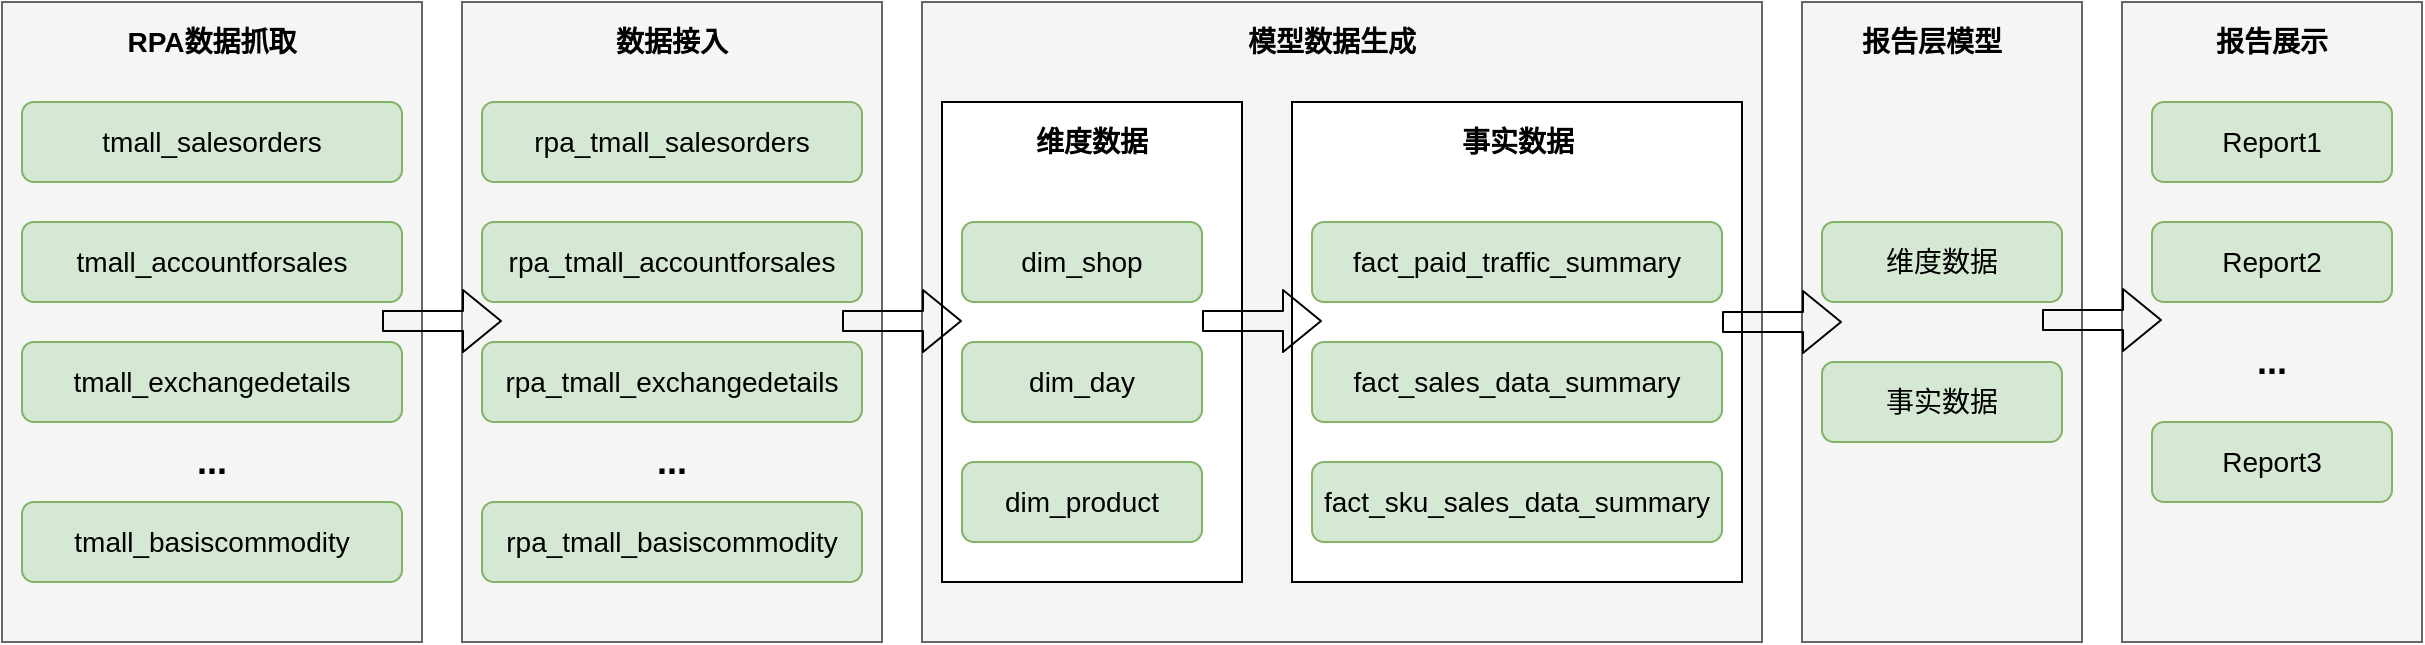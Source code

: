 <mxfile version="10.7.7" type="github"><diagram id="G8xlKCapAXqjzz7Nj8QX" name="Page-1"><mxGraphModel dx="1010" dy="550" grid="1" gridSize="10" guides="1" tooltips="1" connect="1" arrows="1" fold="1" page="1" pageScale="1" pageWidth="827" pageHeight="1169" math="0" shadow="0"><root><mxCell id="0"/><mxCell id="1" parent="0"/><mxCell id="aLv5kI7B2dYmCmLA4mtn-18" value="" style="rounded=0;whiteSpace=wrap;html=1;fillColor=#f5f5f5;strokeColor=#666666;fontColor=#333333;" vertex="1" parent="1"><mxGeometry x="490" y="70" width="420" height="320" as="geometry"/></mxCell><mxCell id="aLv5kI7B2dYmCmLA4mtn-25" value="" style="rounded=0;whiteSpace=wrap;html=1;" vertex="1" parent="1"><mxGeometry x="500" y="120" width="150" height="240" as="geometry"/></mxCell><mxCell id="aLv5kI7B2dYmCmLA4mtn-1" value="" style="rounded=0;whiteSpace=wrap;html=1;fillColor=#f5f5f5;strokeColor=#666666;fontColor=#333333;" vertex="1" parent="1"><mxGeometry x="30" y="70" width="210" height="320" as="geometry"/></mxCell><mxCell id="aLv5kI7B2dYmCmLA4mtn-2" value="&lt;font style=&quot;font-size: 14px&quot;&gt;tmall_salesorders&lt;/font&gt;" style="rounded=1;whiteSpace=wrap;html=1;fillColor=#d5e8d4;strokeColor=#82b366;" vertex="1" parent="1"><mxGeometry x="40" y="120" width="190" height="40" as="geometry"/></mxCell><mxCell id="aLv5kI7B2dYmCmLA4mtn-3" value="&lt;font style=&quot;font-size: 14px&quot;&gt;&lt;b&gt;RPA数据抓取&lt;/b&gt;&lt;/font&gt;" style="text;html=1;strokeColor=none;fillColor=none;align=center;verticalAlign=middle;whiteSpace=wrap;rounded=0;" vertex="1" parent="1"><mxGeometry x="80" y="80" width="110" height="20" as="geometry"/></mxCell><mxCell id="aLv5kI7B2dYmCmLA4mtn-5" value="&lt;font style=&quot;font-size: 14px&quot;&gt;tmall_accountforsales&lt;/font&gt;" style="rounded=1;whiteSpace=wrap;html=1;fillColor=#d5e8d4;strokeColor=#82b366;" vertex="1" parent="1"><mxGeometry x="40" y="180" width="190" height="40" as="geometry"/></mxCell><mxCell id="aLv5kI7B2dYmCmLA4mtn-6" value="&lt;font style=&quot;font-size: 14px&quot;&gt;tmall_exchangedetails&lt;/font&gt;" style="rounded=1;whiteSpace=wrap;html=1;fillColor=#d5e8d4;strokeColor=#82b366;" vertex="1" parent="1"><mxGeometry x="40" y="240" width="190" height="40" as="geometry"/></mxCell><mxCell id="aLv5kI7B2dYmCmLA4mtn-7" value="&lt;b&gt;&lt;font style=&quot;font-size: 18px&quot;&gt;...&lt;/font&gt;&lt;/b&gt;" style="text;html=1;strokeColor=none;fillColor=none;align=center;verticalAlign=middle;whiteSpace=wrap;rounded=0;" vertex="1" parent="1"><mxGeometry x="115" y="290" width="40" height="20" as="geometry"/></mxCell><mxCell id="aLv5kI7B2dYmCmLA4mtn-8" value="&lt;font style=&quot;font-size: 14px&quot;&gt;tmall_basiscommodity&lt;/font&gt;" style="rounded=1;whiteSpace=wrap;html=1;fillColor=#d5e8d4;strokeColor=#82b366;" vertex="1" parent="1"><mxGeometry x="40" y="320" width="190" height="40" as="geometry"/></mxCell><mxCell id="aLv5kI7B2dYmCmLA4mtn-11" value="" style="rounded=0;whiteSpace=wrap;html=1;fillColor=#f5f5f5;strokeColor=#666666;fontColor=#333333;" vertex="1" parent="1"><mxGeometry x="260" y="70" width="210" height="320" as="geometry"/></mxCell><mxCell id="aLv5kI7B2dYmCmLA4mtn-12" value="&lt;div style=&quot;text-align: left&quot;&gt;&lt;span style=&quot;font-size: 14px&quot;&gt;rpa_tmall_salesorders&lt;/span&gt;&lt;/div&gt;" style="rounded=1;whiteSpace=wrap;html=1;fillColor=#d5e8d4;strokeColor=#82b366;" vertex="1" parent="1"><mxGeometry x="270" y="120" width="190" height="40" as="geometry"/></mxCell><mxCell id="aLv5kI7B2dYmCmLA4mtn-13" value="&lt;span style=&quot;font-size: 14px&quot;&gt;&lt;b&gt;数据接入&lt;/b&gt;&lt;/span&gt;" style="text;html=1;strokeColor=none;fillColor=none;align=center;verticalAlign=middle;whiteSpace=wrap;rounded=0;" vertex="1" parent="1"><mxGeometry x="310" y="80" width="110" height="20" as="geometry"/></mxCell><mxCell id="aLv5kI7B2dYmCmLA4mtn-14" value="&lt;font style=&quot;font-size: 14px&quot;&gt;rpa_tmall_accountforsales&lt;/font&gt;" style="rounded=1;whiteSpace=wrap;html=1;fillColor=#d5e8d4;strokeColor=#82b366;" vertex="1" parent="1"><mxGeometry x="270" y="180" width="190" height="40" as="geometry"/></mxCell><mxCell id="aLv5kI7B2dYmCmLA4mtn-15" value="&lt;font style=&quot;font-size: 14px&quot;&gt;rpa_tmall_exchangedetails&lt;/font&gt;" style="rounded=1;whiteSpace=wrap;html=1;fillColor=#d5e8d4;strokeColor=#82b366;" vertex="1" parent="1"><mxGeometry x="270" y="240" width="190" height="40" as="geometry"/></mxCell><mxCell id="aLv5kI7B2dYmCmLA4mtn-16" value="&lt;b&gt;&lt;font style=&quot;font-size: 18px&quot;&gt;...&lt;/font&gt;&lt;/b&gt;" style="text;html=1;strokeColor=none;fillColor=none;align=center;verticalAlign=middle;whiteSpace=wrap;rounded=0;" vertex="1" parent="1"><mxGeometry x="345" y="290" width="40" height="20" as="geometry"/></mxCell><mxCell id="aLv5kI7B2dYmCmLA4mtn-17" value="&lt;div style=&quot;text-align: left&quot;&gt;&lt;span style=&quot;font-size: 14px&quot;&gt;rpa_tmall_basiscommodity&lt;/span&gt;&lt;/div&gt;" style="rounded=1;whiteSpace=wrap;html=1;fillColor=#d5e8d4;strokeColor=#82b366;" vertex="1" parent="1"><mxGeometry x="270" y="320" width="190" height="40" as="geometry"/></mxCell><mxCell id="aLv5kI7B2dYmCmLA4mtn-19" value="&lt;div style=&quot;text-align: left&quot;&gt;&lt;span&gt;&lt;font style=&quot;font-size: 14px&quot;&gt;dim_shop&lt;/font&gt;&lt;/span&gt;&lt;br&gt;&lt;/div&gt;" style="rounded=1;whiteSpace=wrap;html=1;fillColor=#d5e8d4;strokeColor=#82b366;" vertex="1" parent="1"><mxGeometry x="510" y="180" width="120" height="40" as="geometry"/></mxCell><mxCell id="aLv5kI7B2dYmCmLA4mtn-20" value="&lt;span style=&quot;font-size: 14px&quot;&gt;&lt;b&gt;模型数据生成&lt;br&gt;&lt;/b&gt;&lt;/span&gt;" style="text;html=1;strokeColor=none;fillColor=none;align=center;verticalAlign=middle;whiteSpace=wrap;rounded=0;" vertex="1" parent="1"><mxGeometry x="640" y="80" width="110" height="20" as="geometry"/></mxCell><mxCell id="aLv5kI7B2dYmCmLA4mtn-21" value="&lt;font style=&quot;font-size: 14px&quot;&gt;dim_day&lt;/font&gt;" style="rounded=1;whiteSpace=wrap;html=1;fillColor=#d5e8d4;strokeColor=#82b366;" vertex="1" parent="1"><mxGeometry x="510" y="240" width="120" height="40" as="geometry"/></mxCell><mxCell id="aLv5kI7B2dYmCmLA4mtn-22" value="&lt;font style=&quot;font-size: 14px&quot;&gt;dim_product&lt;/font&gt;" style="rounded=1;whiteSpace=wrap;html=1;fillColor=#d5e8d4;strokeColor=#82b366;" vertex="1" parent="1"><mxGeometry x="510" y="300" width="120" height="40" as="geometry"/></mxCell><mxCell id="aLv5kI7B2dYmCmLA4mtn-26" value="&lt;font style=&quot;font-size: 14px&quot;&gt;&lt;b&gt;维度数据&lt;/b&gt;&lt;/font&gt;" style="text;html=1;strokeColor=none;fillColor=none;align=center;verticalAlign=middle;whiteSpace=wrap;rounded=0;" vertex="1" parent="1"><mxGeometry x="520" y="130" width="110" height="20" as="geometry"/></mxCell><mxCell id="aLv5kI7B2dYmCmLA4mtn-27" value="" style="rounded=0;whiteSpace=wrap;html=1;" vertex="1" parent="1"><mxGeometry x="675" y="120" width="225" height="240" as="geometry"/></mxCell><mxCell id="aLv5kI7B2dYmCmLA4mtn-28" value="&lt;div style=&quot;text-align: left&quot;&gt;&lt;span&gt;&lt;font style=&quot;font-size: 14px&quot;&gt;fact_paid_traffic_summary&lt;/font&gt;&lt;/span&gt;&lt;br&gt;&lt;/div&gt;" style="rounded=1;whiteSpace=wrap;html=1;fillColor=#d5e8d4;strokeColor=#82b366;" vertex="1" parent="1"><mxGeometry x="685" y="180" width="205" height="40" as="geometry"/></mxCell><mxCell id="aLv5kI7B2dYmCmLA4mtn-29" value="&lt;font style=&quot;font-size: 14px&quot;&gt;fact_sales_data_summary&lt;/font&gt;" style="rounded=1;whiteSpace=wrap;html=1;fillColor=#d5e8d4;strokeColor=#82b366;" vertex="1" parent="1"><mxGeometry x="685" y="240" width="205" height="40" as="geometry"/></mxCell><mxCell id="aLv5kI7B2dYmCmLA4mtn-30" value="&lt;font style=&quot;font-size: 14px&quot;&gt;fact_sku_sales_data_summary&lt;/font&gt;" style="rounded=1;whiteSpace=wrap;html=1;fillColor=#d5e8d4;strokeColor=#82b366;" vertex="1" parent="1"><mxGeometry x="685" y="300" width="205" height="40" as="geometry"/></mxCell><mxCell id="aLv5kI7B2dYmCmLA4mtn-31" value="&lt;font style=&quot;font-size: 14px&quot;&gt;&lt;b&gt;事实数据&lt;/b&gt;&lt;/font&gt;" style="text;html=1;strokeColor=none;fillColor=none;align=center;verticalAlign=middle;whiteSpace=wrap;rounded=0;" vertex="1" parent="1"><mxGeometry x="732.5" y="130" width="110" height="20" as="geometry"/></mxCell><mxCell id="aLv5kI7B2dYmCmLA4mtn-33" value="" style="rounded=0;whiteSpace=wrap;html=1;fillColor=#f5f5f5;strokeColor=#666666;fontColor=#333333;" vertex="1" parent="1"><mxGeometry x="930" y="70" width="140" height="320" as="geometry"/></mxCell><mxCell id="aLv5kI7B2dYmCmLA4mtn-34" value="&lt;span style=&quot;font-size: 14px&quot;&gt;&lt;b&gt;报告层模型&lt;br&gt;&lt;/b&gt;&lt;/span&gt;" style="text;html=1;strokeColor=none;fillColor=none;align=center;verticalAlign=middle;whiteSpace=wrap;rounded=0;" vertex="1" parent="1"><mxGeometry x="940" y="80" width="110" height="20" as="geometry"/></mxCell><mxCell id="aLv5kI7B2dYmCmLA4mtn-35" value="" style="rounded=0;whiteSpace=wrap;html=1;fillColor=#f5f5f5;strokeColor=#666666;fontColor=#333333;" vertex="1" parent="1"><mxGeometry x="1090" y="70" width="150" height="320" as="geometry"/></mxCell><mxCell id="aLv5kI7B2dYmCmLA4mtn-36" value="&lt;span style=&quot;font-size: 14px&quot;&gt;&lt;b&gt;报告展示&lt;br&gt;&lt;/b&gt;&lt;/span&gt;" style="text;html=1;strokeColor=none;fillColor=none;align=center;verticalAlign=middle;whiteSpace=wrap;rounded=0;" vertex="1" parent="1"><mxGeometry x="1110" y="80" width="110" height="20" as="geometry"/></mxCell><mxCell id="aLv5kI7B2dYmCmLA4mtn-38" value="&lt;div style=&quot;text-align: left&quot;&gt;&lt;span&gt;&lt;font style=&quot;font-size: 14px&quot;&gt;Report1&lt;/font&gt;&lt;/span&gt;&lt;br&gt;&lt;/div&gt;" style="rounded=1;whiteSpace=wrap;html=1;fillColor=#d5e8d4;strokeColor=#82b366;" vertex="1" parent="1"><mxGeometry x="1105" y="120" width="120" height="40" as="geometry"/></mxCell><mxCell id="aLv5kI7B2dYmCmLA4mtn-39" value="&lt;div style=&quot;text-align: left&quot;&gt;&lt;span&gt;&lt;font style=&quot;font-size: 14px&quot;&gt;Report2&lt;/font&gt;&lt;/span&gt;&lt;/div&gt;" style="rounded=1;whiteSpace=wrap;html=1;fillColor=#d5e8d4;strokeColor=#82b366;" vertex="1" parent="1"><mxGeometry x="1105" y="180" width="120" height="40" as="geometry"/></mxCell><mxCell id="aLv5kI7B2dYmCmLA4mtn-40" value="&lt;div style=&quot;text-align: left&quot;&gt;&lt;span&gt;&lt;font style=&quot;font-size: 14px&quot;&gt;Report3&lt;/font&gt;&lt;/span&gt;&lt;/div&gt;" style="rounded=1;whiteSpace=wrap;html=1;fillColor=#d5e8d4;strokeColor=#82b366;" vertex="1" parent="1"><mxGeometry x="1105" y="280" width="120" height="40" as="geometry"/></mxCell><mxCell id="aLv5kI7B2dYmCmLA4mtn-41" value="&lt;b&gt;&lt;font style=&quot;font-size: 18px&quot;&gt;...&lt;/font&gt;&lt;/b&gt;" style="text;html=1;strokeColor=none;fillColor=none;align=center;verticalAlign=middle;whiteSpace=wrap;rounded=0;" vertex="1" parent="1"><mxGeometry x="1145" y="240" width="40" height="20" as="geometry"/></mxCell><mxCell id="aLv5kI7B2dYmCmLA4mtn-48" value="&lt;span style=&quot;font-size: 14px&quot;&gt;维度数据&lt;/span&gt;" style="rounded=1;whiteSpace=wrap;html=1;fillColor=#d5e8d4;strokeColor=#82b366;" vertex="1" parent="1"><mxGeometry x="940" y="180" width="120" height="40" as="geometry"/></mxCell><mxCell id="aLv5kI7B2dYmCmLA4mtn-49" value="&lt;div style=&quot;text-align: left&quot;&gt;&lt;span&gt;&lt;font style=&quot;font-size: 14px&quot;&gt;事实数据&lt;/font&gt;&lt;/span&gt;&lt;/div&gt;" style="rounded=1;whiteSpace=wrap;html=1;fillColor=#d5e8d4;strokeColor=#82b366;" vertex="1" parent="1"><mxGeometry x="940" y="250" width="120" height="40" as="geometry"/></mxCell><mxCell id="aLv5kI7B2dYmCmLA4mtn-53" value="" style="shape=flexArrow;endArrow=classic;html=1;" edge="1" parent="1"><mxGeometry width="50" height="50" relative="1" as="geometry"><mxPoint x="220" y="229.5" as="sourcePoint"/><mxPoint x="280" y="229.5" as="targetPoint"/></mxGeometry></mxCell><mxCell id="aLv5kI7B2dYmCmLA4mtn-57" value="" style="shape=flexArrow;endArrow=classic;html=1;" edge="1" parent="1"><mxGeometry width="50" height="50" relative="1" as="geometry"><mxPoint x="450" y="229.5" as="sourcePoint"/><mxPoint x="510" y="229.5" as="targetPoint"/></mxGeometry></mxCell><mxCell id="aLv5kI7B2dYmCmLA4mtn-58" value="" style="shape=flexArrow;endArrow=classic;html=1;" edge="1" parent="1"><mxGeometry width="50" height="50" relative="1" as="geometry"><mxPoint x="630" y="229.5" as="sourcePoint"/><mxPoint x="690" y="229.5" as="targetPoint"/></mxGeometry></mxCell><mxCell id="aLv5kI7B2dYmCmLA4mtn-59" value="" style="shape=flexArrow;endArrow=classic;html=1;" edge="1" parent="1"><mxGeometry width="50" height="50" relative="1" as="geometry"><mxPoint x="890" y="230" as="sourcePoint"/><mxPoint x="950" y="230" as="targetPoint"/></mxGeometry></mxCell><mxCell id="aLv5kI7B2dYmCmLA4mtn-60" value="" style="shape=flexArrow;endArrow=classic;html=1;" edge="1" parent="1"><mxGeometry width="50" height="50" relative="1" as="geometry"><mxPoint x="1050" y="229" as="sourcePoint"/><mxPoint x="1110" y="229" as="targetPoint"/></mxGeometry></mxCell></root></mxGraphModel></diagram></mxfile>